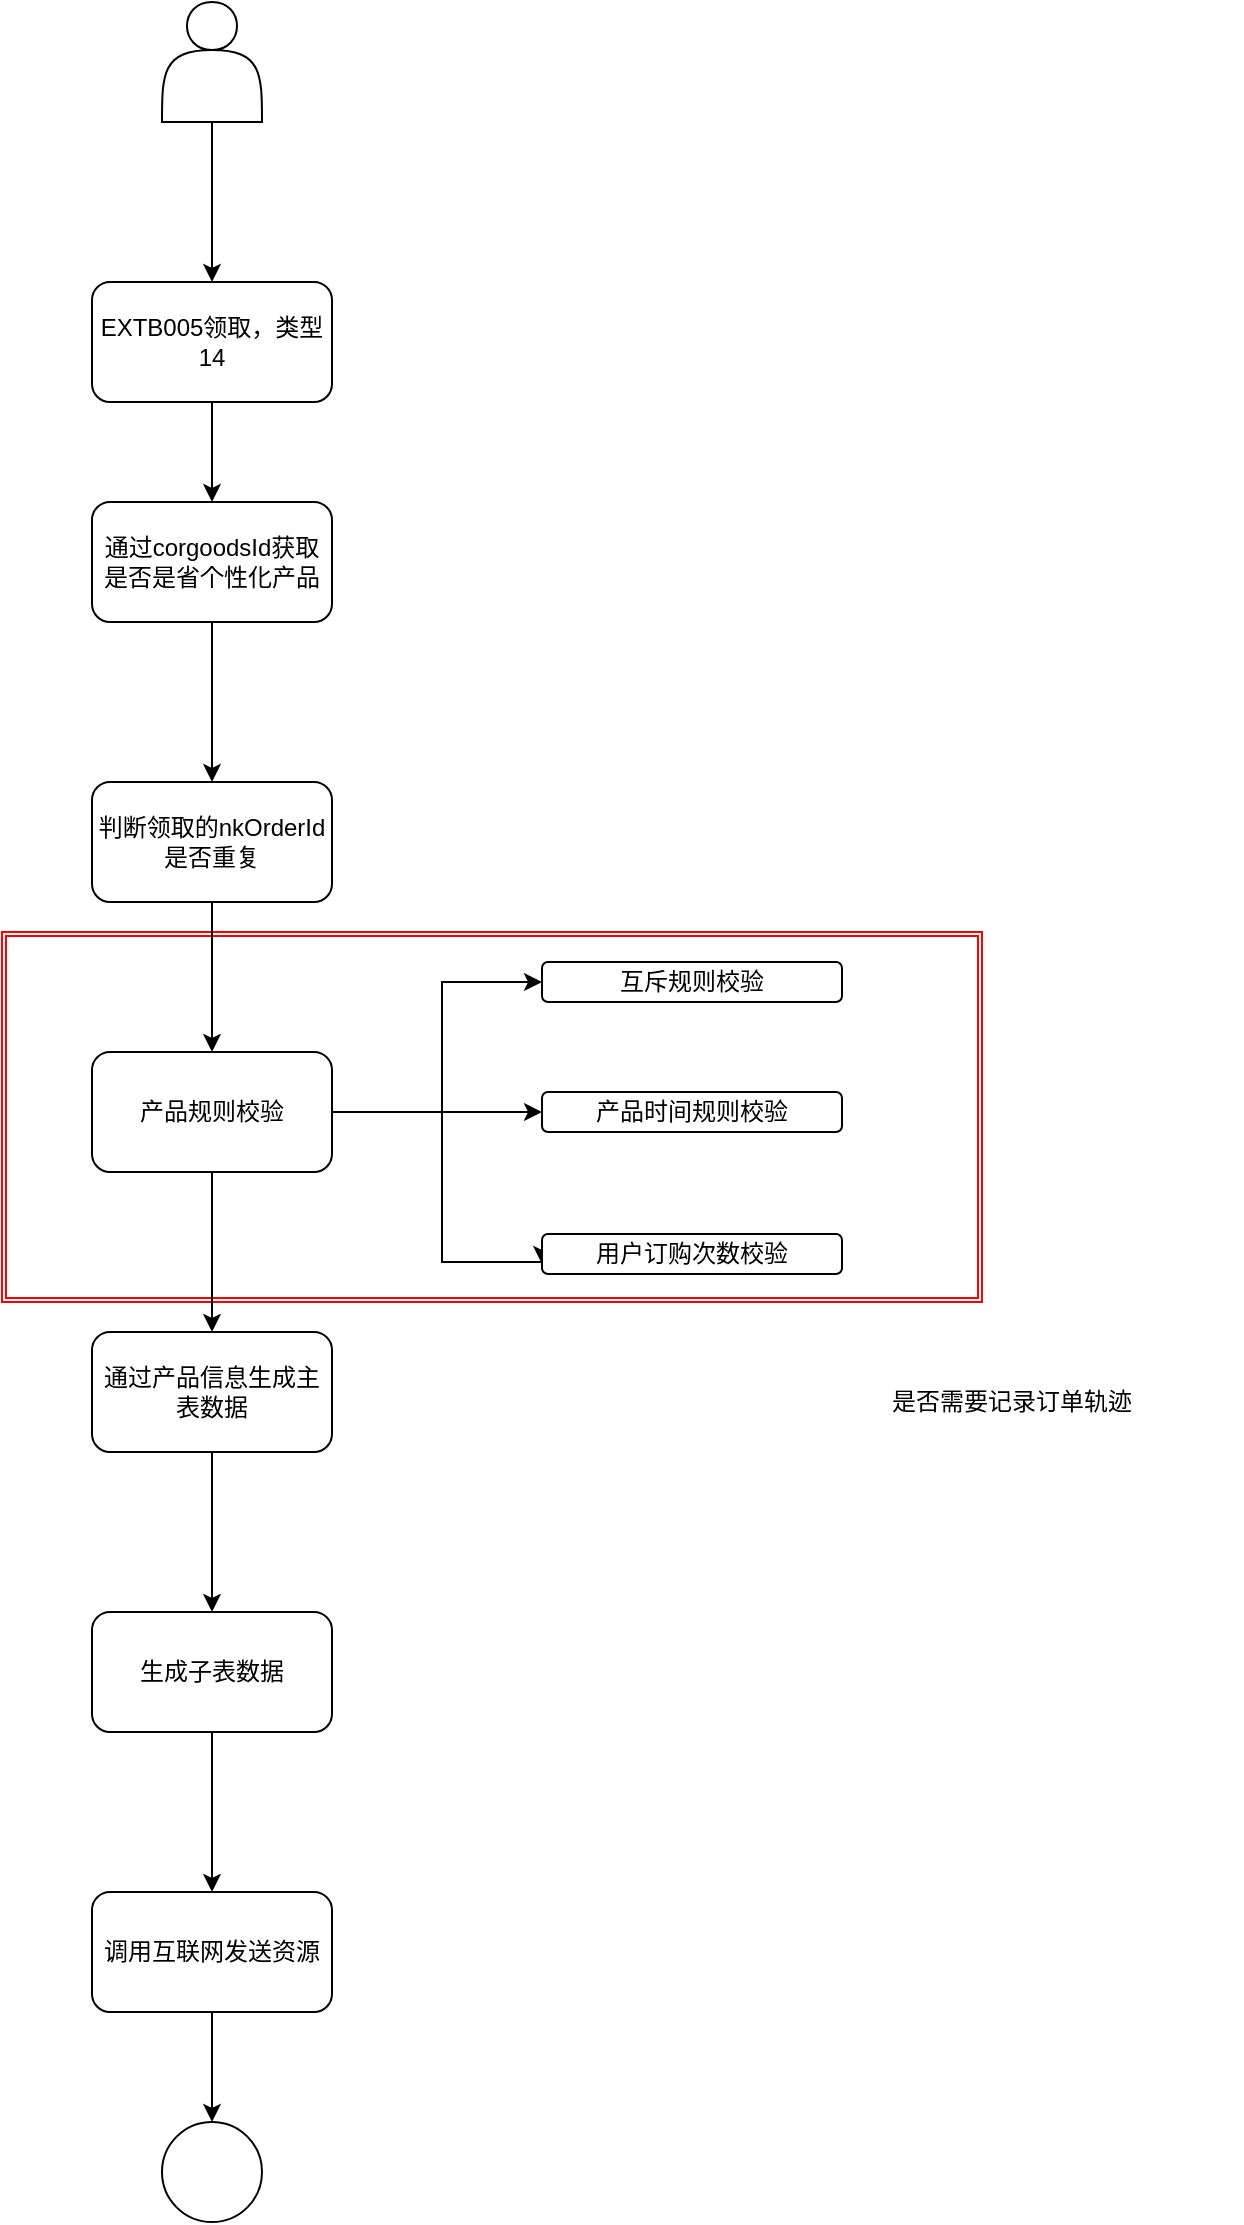 <mxfile version="13.5.9" type="github">
  <diagram id="1tBtqbOjJ05FIeQ6svS1" name="Page-1">
    <mxGraphModel dx="942" dy="582" grid="1" gridSize="10" guides="1" tooltips="1" connect="1" arrows="1" fold="1" page="1" pageScale="1" pageWidth="827" pageHeight="1169" math="0" shadow="0">
      <root>
        <mxCell id="0" />
        <mxCell id="1" parent="0" />
        <mxCell id="LMDw-yIDUV770zruASEo-2" value="" style="shape=ext;double=1;rounded=0;whiteSpace=wrap;html=1;strokeColor=#FF0000;" vertex="1" parent="1">
          <mxGeometry x="20" y="495" width="490" height="185" as="geometry" />
        </mxCell>
        <mxCell id="04eKNAp7RKAQqsqCJ_fW-8" style="edgeStyle=orthogonalEdgeStyle;rounded=0;orthogonalLoop=1;jettySize=auto;html=1;entryX=0.5;entryY=0;entryDx=0;entryDy=0;" parent="1" source="04eKNAp7RKAQqsqCJ_fW-1" target="04eKNAp7RKAQqsqCJ_fW-10" edge="1">
          <mxGeometry relative="1" as="geometry">
            <mxPoint x="130" y="170" as="targetPoint" />
          </mxGeometry>
        </mxCell>
        <mxCell id="04eKNAp7RKAQqsqCJ_fW-1" value="" style="shape=actor;whiteSpace=wrap;html=1;fontFamily=Helvetica;fontSize=12;fontColor=#000000;align=center;strokeColor=#000000;fillColor=#ffffff;" parent="1" vertex="1">
          <mxGeometry x="100" y="30" width="50" height="60" as="geometry" />
        </mxCell>
        <mxCell id="04eKNAp7RKAQqsqCJ_fW-16" style="edgeStyle=orthogonalEdgeStyle;rounded=0;orthogonalLoop=1;jettySize=auto;html=1;" parent="1" source="04eKNAp7RKAQqsqCJ_fW-10" target="04eKNAp7RKAQqsqCJ_fW-15" edge="1">
          <mxGeometry relative="1" as="geometry" />
        </mxCell>
        <mxCell id="04eKNAp7RKAQqsqCJ_fW-10" value="EXTB005领取，类型14" style="rounded=1;whiteSpace=wrap;html=1;" parent="1" vertex="1">
          <mxGeometry x="65" y="170" width="120" height="60" as="geometry" />
        </mxCell>
        <mxCell id="04eKNAp7RKAQqsqCJ_fW-41" value="" style="edgeStyle=orthogonalEdgeStyle;rounded=0;orthogonalLoop=1;jettySize=auto;html=1;" parent="1" source="04eKNAp7RKAQqsqCJ_fW-15" target="04eKNAp7RKAQqsqCJ_fW-40" edge="1">
          <mxGeometry relative="1" as="geometry" />
        </mxCell>
        <mxCell id="04eKNAp7RKAQqsqCJ_fW-15" value="通过corgoodsId获取是否是省个性化产品" style="rounded=1;whiteSpace=wrap;html=1;" parent="1" vertex="1">
          <mxGeometry x="65" y="280" width="120" height="60" as="geometry" />
        </mxCell>
        <mxCell id="04eKNAp7RKAQqsqCJ_fW-22" value="" style="edgeStyle=orthogonalEdgeStyle;rounded=0;orthogonalLoop=1;jettySize=auto;html=1;" parent="1" source="04eKNAp7RKAQqsqCJ_fW-19" target="04eKNAp7RKAQqsqCJ_fW-21" edge="1">
          <mxGeometry relative="1" as="geometry" />
        </mxCell>
        <mxCell id="04eKNAp7RKAQqsqCJ_fW-19" value="通过产品信息生成主表数据" style="rounded=1;whiteSpace=wrap;html=1;" parent="1" vertex="1">
          <mxGeometry x="65" y="695" width="120" height="60" as="geometry" />
        </mxCell>
        <mxCell id="04eKNAp7RKAQqsqCJ_fW-24" value="" style="edgeStyle=orthogonalEdgeStyle;rounded=0;orthogonalLoop=1;jettySize=auto;html=1;" parent="1" source="04eKNAp7RKAQqsqCJ_fW-21" target="04eKNAp7RKAQqsqCJ_fW-23" edge="1">
          <mxGeometry relative="1" as="geometry" />
        </mxCell>
        <mxCell id="04eKNAp7RKAQqsqCJ_fW-21" value="生成子表数据" style="whiteSpace=wrap;html=1;rounded=1;" parent="1" vertex="1">
          <mxGeometry x="65" y="835" width="120" height="60" as="geometry" />
        </mxCell>
        <mxCell id="04eKNAp7RKAQqsqCJ_fW-46" style="edgeStyle=orthogonalEdgeStyle;rounded=0;orthogonalLoop=1;jettySize=auto;html=1;" parent="1" source="04eKNAp7RKAQqsqCJ_fW-23" target="04eKNAp7RKAQqsqCJ_fW-45" edge="1">
          <mxGeometry relative="1" as="geometry" />
        </mxCell>
        <mxCell id="04eKNAp7RKAQqsqCJ_fW-23" value="调用互联网发送资源" style="whiteSpace=wrap;html=1;rounded=1;" parent="1" vertex="1">
          <mxGeometry x="65" y="975" width="120" height="60" as="geometry" />
        </mxCell>
        <mxCell id="04eKNAp7RKAQqsqCJ_fW-29" style="edgeStyle=orthogonalEdgeStyle;rounded=0;orthogonalLoop=1;jettySize=auto;html=1;" parent="1" source="04eKNAp7RKAQqsqCJ_fW-27" edge="1">
          <mxGeometry relative="1" as="geometry">
            <mxPoint x="125" y="695" as="targetPoint" />
          </mxGeometry>
        </mxCell>
        <mxCell id="04eKNAp7RKAQqsqCJ_fW-35" style="edgeStyle=orthogonalEdgeStyle;rounded=0;orthogonalLoop=1;jettySize=auto;html=1;" parent="1" source="04eKNAp7RKAQqsqCJ_fW-27" target="04eKNAp7RKAQqsqCJ_fW-34" edge="1">
          <mxGeometry relative="1" as="geometry" />
        </mxCell>
        <mxCell id="04eKNAp7RKAQqsqCJ_fW-38" style="edgeStyle=orthogonalEdgeStyle;rounded=0;orthogonalLoop=1;jettySize=auto;html=1;entryX=0;entryY=0.75;entryDx=0;entryDy=0;" parent="1" source="04eKNAp7RKAQqsqCJ_fW-27" target="04eKNAp7RKAQqsqCJ_fW-36" edge="1">
          <mxGeometry relative="1" as="geometry">
            <Array as="points">
              <mxPoint x="240" y="585" />
              <mxPoint x="240" y="660" />
            </Array>
          </mxGeometry>
        </mxCell>
        <mxCell id="04eKNAp7RKAQqsqCJ_fW-44" style="edgeStyle=orthogonalEdgeStyle;rounded=0;orthogonalLoop=1;jettySize=auto;html=1;entryX=0;entryY=0.5;entryDx=0;entryDy=0;" parent="1" source="04eKNAp7RKAQqsqCJ_fW-27" target="04eKNAp7RKAQqsqCJ_fW-31" edge="1">
          <mxGeometry relative="1" as="geometry">
            <Array as="points">
              <mxPoint x="240" y="585" />
              <mxPoint x="240" y="520" />
            </Array>
          </mxGeometry>
        </mxCell>
        <mxCell id="04eKNAp7RKAQqsqCJ_fW-27" value="产品规则校验" style="whiteSpace=wrap;html=1;rounded=1;" parent="1" vertex="1">
          <mxGeometry x="65" y="555" width="120" height="60" as="geometry" />
        </mxCell>
        <mxCell id="04eKNAp7RKAQqsqCJ_fW-31" value="互斥规则校验" style="whiteSpace=wrap;html=1;rounded=1;" parent="1" vertex="1">
          <mxGeometry x="290" y="510" width="150" height="20" as="geometry" />
        </mxCell>
        <mxCell id="04eKNAp7RKAQqsqCJ_fW-34" value="产品时间规则校验" style="whiteSpace=wrap;html=1;rounded=1;" parent="1" vertex="1">
          <mxGeometry x="290" y="575" width="150" height="20" as="geometry" />
        </mxCell>
        <mxCell id="04eKNAp7RKAQqsqCJ_fW-36" value="用户订购次数校验" style="whiteSpace=wrap;html=1;rounded=1;" parent="1" vertex="1">
          <mxGeometry x="290" y="646" width="150" height="20" as="geometry" />
        </mxCell>
        <mxCell id="04eKNAp7RKAQqsqCJ_fW-42" style="edgeStyle=orthogonalEdgeStyle;rounded=0;orthogonalLoop=1;jettySize=auto;html=1;" parent="1" source="04eKNAp7RKAQqsqCJ_fW-40" target="04eKNAp7RKAQqsqCJ_fW-27" edge="1">
          <mxGeometry relative="1" as="geometry" />
        </mxCell>
        <mxCell id="04eKNAp7RKAQqsqCJ_fW-40" value="判断领取的nkOrderId是否重复" style="whiteSpace=wrap;html=1;rounded=1;" parent="1" vertex="1">
          <mxGeometry x="65" y="420" width="120" height="60" as="geometry" />
        </mxCell>
        <mxCell id="04eKNAp7RKAQqsqCJ_fW-45" value="" style="ellipse;whiteSpace=wrap;html=1;aspect=fixed;" parent="1" vertex="1">
          <mxGeometry x="100" y="1090" width="50" height="50" as="geometry" />
        </mxCell>
        <mxCell id="LMDw-yIDUV770zruASEo-5" value="是否需要记录订单轨迹" style="text;html=1;strokeColor=none;fillColor=none;align=center;verticalAlign=middle;whiteSpace=wrap;rounded=0;" vertex="1" parent="1">
          <mxGeometry x="410" y="720" width="230" height="20" as="geometry" />
        </mxCell>
      </root>
    </mxGraphModel>
  </diagram>
</mxfile>
